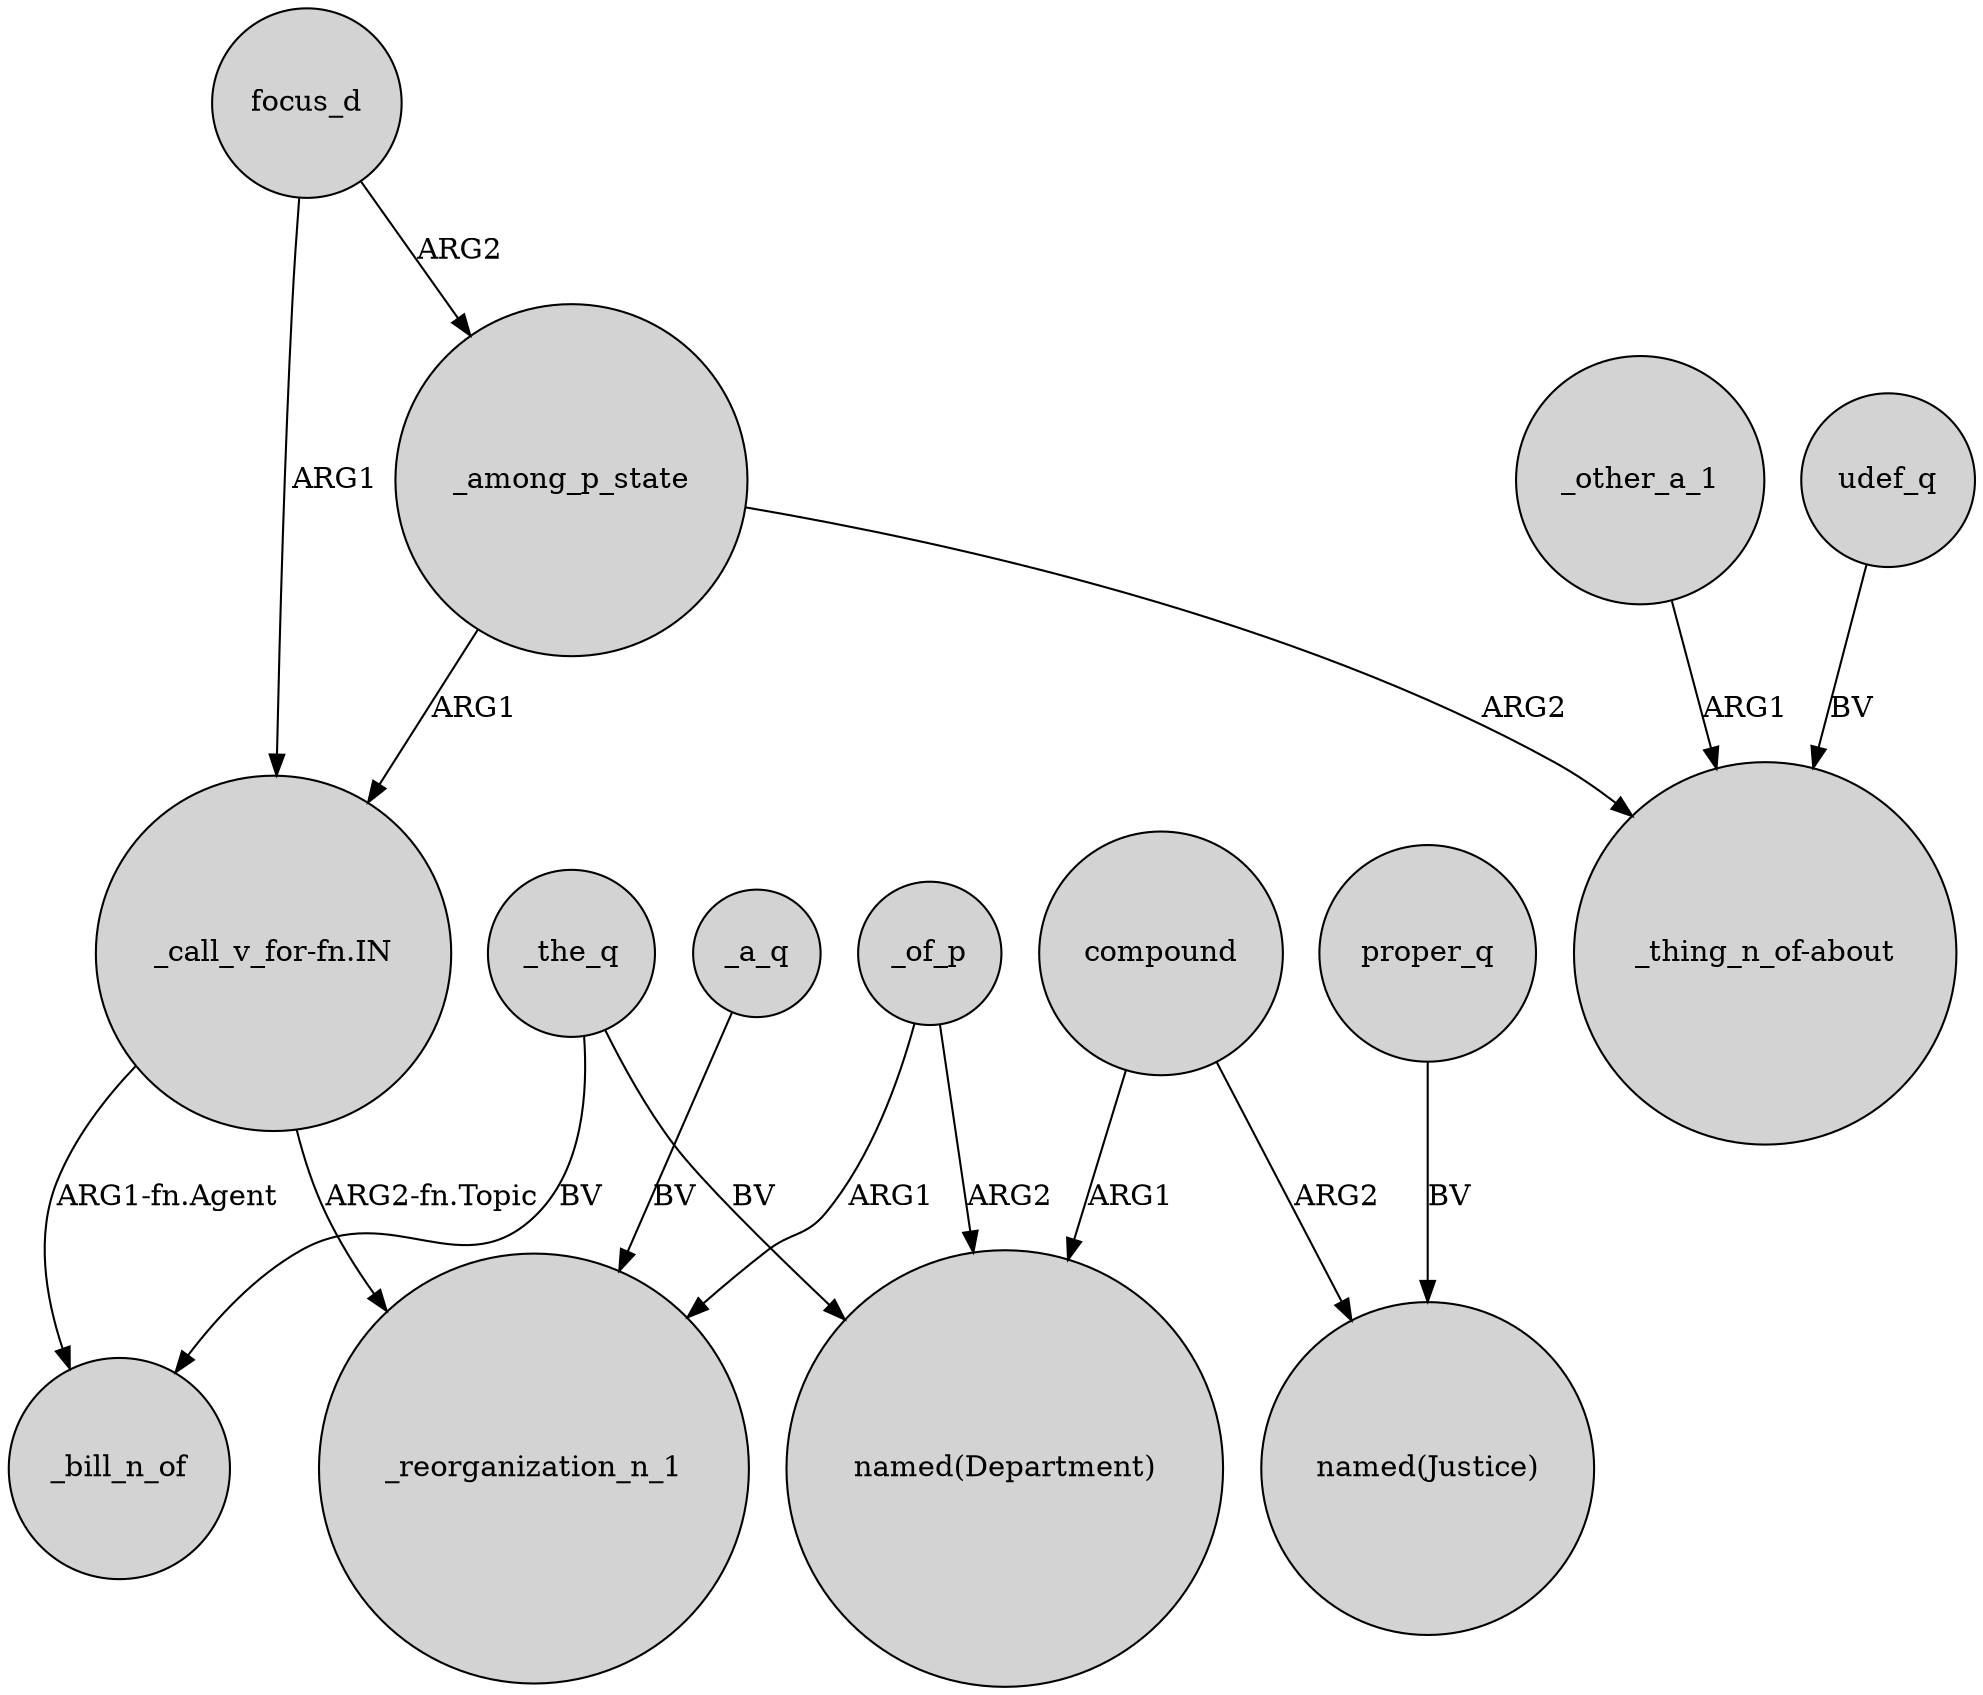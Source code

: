 digraph {
	node [shape=circle style=filled]
	_among_p_state -> "_call_v_for-fn.IN" [label=ARG1]
	_of_p -> _reorganization_n_1 [label=ARG1]
	_the_q -> _bill_n_of [label=BV]
	udef_q -> "_thing_n_of-about" [label=BV]
	_a_q -> _reorganization_n_1 [label=BV]
	focus_d -> "_call_v_for-fn.IN" [label=ARG1]
	proper_q -> "named(Justice)" [label=BV]
	compound -> "named(Department)" [label=ARG1]
	compound -> "named(Justice)" [label=ARG2]
	"_call_v_for-fn.IN" -> _bill_n_of [label="ARG1-fn.Agent"]
	"_call_v_for-fn.IN" -> _reorganization_n_1 [label="ARG2-fn.Topic"]
	_the_q -> "named(Department)" [label=BV]
	focus_d -> _among_p_state [label=ARG2]
	_among_p_state -> "_thing_n_of-about" [label=ARG2]
	_other_a_1 -> "_thing_n_of-about" [label=ARG1]
	_of_p -> "named(Department)" [label=ARG2]
}
